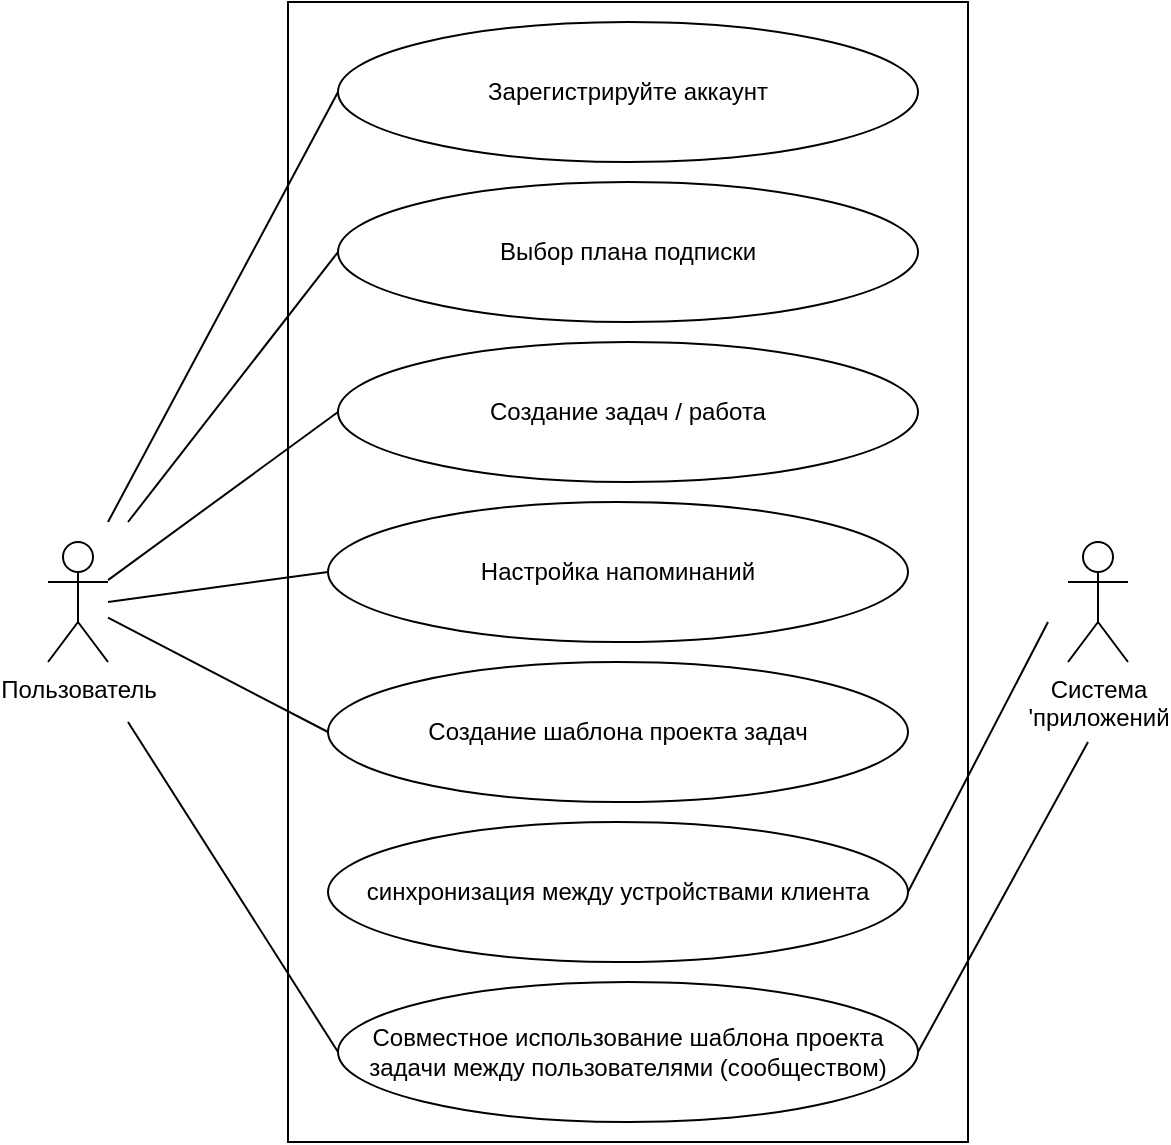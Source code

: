 <mxfile version="15.6.5" type="github">
  <diagram id="YSoAcAK5nKxmpnDaiv1Z" name="Page-1">
    <mxGraphModel dx="1185" dy="628" grid="1" gridSize="10" guides="1" tooltips="1" connect="1" arrows="1" fold="1" page="1" pageScale="1" pageWidth="850" pageHeight="1100" math="0" shadow="0">
      <root>
        <mxCell id="0" />
        <mxCell id="1" parent="0" />
        <mxCell id="tM5U6d6ZewU838JSl2oi-1" value="Пользователь" style="shape=umlActor;verticalLabelPosition=bottom;verticalAlign=top;html=1;outlineConnect=0;fillColor=default;strokeColor=default;fontColor=default;" vertex="1" parent="1">
          <mxGeometry x="160" y="350" width="30" height="60" as="geometry" />
        </mxCell>
        <mxCell id="tM5U6d6ZewU838JSl2oi-3" value="" style="rounded=0;whiteSpace=wrap;html=1;fontColor=default;strokeColor=default;fillColor=default;" vertex="1" parent="1">
          <mxGeometry x="280" y="80" width="340" height="570" as="geometry" />
        </mxCell>
        <mxCell id="tM5U6d6ZewU838JSl2oi-2" value="Зарегистрируйте аккаунт" style="ellipse;whiteSpace=wrap;html=1;fontColor=default;strokeColor=default;fillColor=default;" vertex="1" parent="1">
          <mxGeometry x="305" y="90" width="290" height="70" as="geometry" />
        </mxCell>
        <mxCell id="tM5U6d6ZewU838JSl2oi-5" value="Выбор плана подписки" style="ellipse;whiteSpace=wrap;html=1;fontColor=default;strokeColor=default;fillColor=default;" vertex="1" parent="1">
          <mxGeometry x="305" y="170" width="290" height="70" as="geometry" />
        </mxCell>
        <mxCell id="tM5U6d6ZewU838JSl2oi-6" value="Создание задач / работа" style="ellipse;whiteSpace=wrap;html=1;fontColor=default;strokeColor=default;fillColor=default;" vertex="1" parent="1">
          <mxGeometry x="305" y="250" width="290" height="70" as="geometry" />
        </mxCell>
        <mxCell id="tM5U6d6ZewU838JSl2oi-7" value="Настройка напоминаний" style="ellipse;whiteSpace=wrap;html=1;fontColor=default;strokeColor=default;fillColor=default;" vertex="1" parent="1">
          <mxGeometry x="300" y="330" width="290" height="70" as="geometry" />
        </mxCell>
        <mxCell id="tM5U6d6ZewU838JSl2oi-8" value="Создание шаблона проекта задач" style="ellipse;whiteSpace=wrap;html=1;fontColor=default;strokeColor=default;fillColor=default;" vertex="1" parent="1">
          <mxGeometry x="300" y="410" width="290" height="70" as="geometry" />
        </mxCell>
        <mxCell id="tM5U6d6ZewU838JSl2oi-9" value="синхронизация между устройствами клиента" style="ellipse;whiteSpace=wrap;html=1;fontColor=default;strokeColor=default;fillColor=default;" vertex="1" parent="1">
          <mxGeometry x="300" y="490" width="290" height="70" as="geometry" />
        </mxCell>
        <mxCell id="tM5U6d6ZewU838JSl2oi-10" value="Совместное использование шаблона проекта задачи между пользователями (сообществом)" style="ellipse;whiteSpace=wrap;html=1;fontColor=default;strokeColor=default;fillColor=default;" vertex="1" parent="1">
          <mxGeometry x="305" y="570" width="290" height="70" as="geometry" />
        </mxCell>
        <mxCell id="tM5U6d6ZewU838JSl2oi-11" value="Система &lt;br&gt;&#39;приложений" style="shape=umlActor;verticalLabelPosition=bottom;verticalAlign=top;html=1;outlineConnect=0;fillColor=default;strokeColor=default;fontColor=default;" vertex="1" parent="1">
          <mxGeometry x="670" y="350" width="30" height="60" as="geometry" />
        </mxCell>
        <mxCell id="tM5U6d6ZewU838JSl2oi-15" value="" style="endArrow=none;html=1;rounded=0;fontColor=default;strokeColor=default;labelBackgroundColor=default;entryX=0;entryY=0.5;entryDx=0;entryDy=0;" edge="1" parent="1" target="tM5U6d6ZewU838JSl2oi-2">
          <mxGeometry width="50" height="50" relative="1" as="geometry">
            <mxPoint x="190" y="340" as="sourcePoint" />
            <mxPoint x="440" y="340" as="targetPoint" />
          </mxGeometry>
        </mxCell>
        <mxCell id="tM5U6d6ZewU838JSl2oi-16" value="" style="endArrow=none;html=1;rounded=0;labelBackgroundColor=default;fontColor=default;strokeColor=default;entryX=0;entryY=0.5;entryDx=0;entryDy=0;" edge="1" parent="1" target="tM5U6d6ZewU838JSl2oi-5">
          <mxGeometry width="50" height="50" relative="1" as="geometry">
            <mxPoint x="200" y="340" as="sourcePoint" />
            <mxPoint x="440" y="340" as="targetPoint" />
          </mxGeometry>
        </mxCell>
        <mxCell id="tM5U6d6ZewU838JSl2oi-17" value="" style="endArrow=none;html=1;rounded=0;labelBackgroundColor=default;fontColor=default;strokeColor=default;entryX=0;entryY=0.5;entryDx=0;entryDy=0;" edge="1" parent="1" source="tM5U6d6ZewU838JSl2oi-1" target="tM5U6d6ZewU838JSl2oi-6">
          <mxGeometry width="50" height="50" relative="1" as="geometry">
            <mxPoint x="390" y="390" as="sourcePoint" />
            <mxPoint x="440" y="340" as="targetPoint" />
          </mxGeometry>
        </mxCell>
        <mxCell id="tM5U6d6ZewU838JSl2oi-18" value="" style="endArrow=none;html=1;rounded=0;labelBackgroundColor=default;fontColor=default;strokeColor=default;entryX=0;entryY=0.5;entryDx=0;entryDy=0;" edge="1" parent="1" target="tM5U6d6ZewU838JSl2oi-7">
          <mxGeometry width="50" height="50" relative="1" as="geometry">
            <mxPoint x="190" y="380" as="sourcePoint" />
            <mxPoint x="440" y="340" as="targetPoint" />
          </mxGeometry>
        </mxCell>
        <mxCell id="tM5U6d6ZewU838JSl2oi-19" value="" style="endArrow=none;html=1;rounded=0;labelBackgroundColor=default;fontColor=default;strokeColor=default;entryX=0;entryY=0.5;entryDx=0;entryDy=0;" edge="1" parent="1" source="tM5U6d6ZewU838JSl2oi-1" target="tM5U6d6ZewU838JSl2oi-8">
          <mxGeometry width="50" height="50" relative="1" as="geometry">
            <mxPoint x="390" y="390" as="sourcePoint" />
            <mxPoint x="440" y="340" as="targetPoint" />
          </mxGeometry>
        </mxCell>
        <mxCell id="tM5U6d6ZewU838JSl2oi-21" value="" style="endArrow=none;html=1;rounded=0;labelBackgroundColor=default;fontColor=default;strokeColor=default;entryX=0;entryY=0.5;entryDx=0;entryDy=0;" edge="1" parent="1" target="tM5U6d6ZewU838JSl2oi-10">
          <mxGeometry width="50" height="50" relative="1" as="geometry">
            <mxPoint x="200" y="440" as="sourcePoint" />
            <mxPoint x="440" y="340" as="targetPoint" />
          </mxGeometry>
        </mxCell>
        <mxCell id="tM5U6d6ZewU838JSl2oi-22" value="" style="endArrow=none;html=1;rounded=0;labelBackgroundColor=default;fontColor=default;strokeColor=default;exitX=1;exitY=0.5;exitDx=0;exitDy=0;" edge="1" parent="1" source="tM5U6d6ZewU838JSl2oi-9">
          <mxGeometry width="50" height="50" relative="1" as="geometry">
            <mxPoint x="390" y="390" as="sourcePoint" />
            <mxPoint x="660" y="390" as="targetPoint" />
          </mxGeometry>
        </mxCell>
        <mxCell id="tM5U6d6ZewU838JSl2oi-23" value="" style="endArrow=none;html=1;rounded=0;labelBackgroundColor=default;fontColor=default;strokeColor=default;exitX=1;exitY=0.5;exitDx=0;exitDy=0;" edge="1" parent="1" source="tM5U6d6ZewU838JSl2oi-10">
          <mxGeometry width="50" height="50" relative="1" as="geometry">
            <mxPoint x="390" y="390" as="sourcePoint" />
            <mxPoint x="680" y="450" as="targetPoint" />
          </mxGeometry>
        </mxCell>
      </root>
    </mxGraphModel>
  </diagram>
</mxfile>
